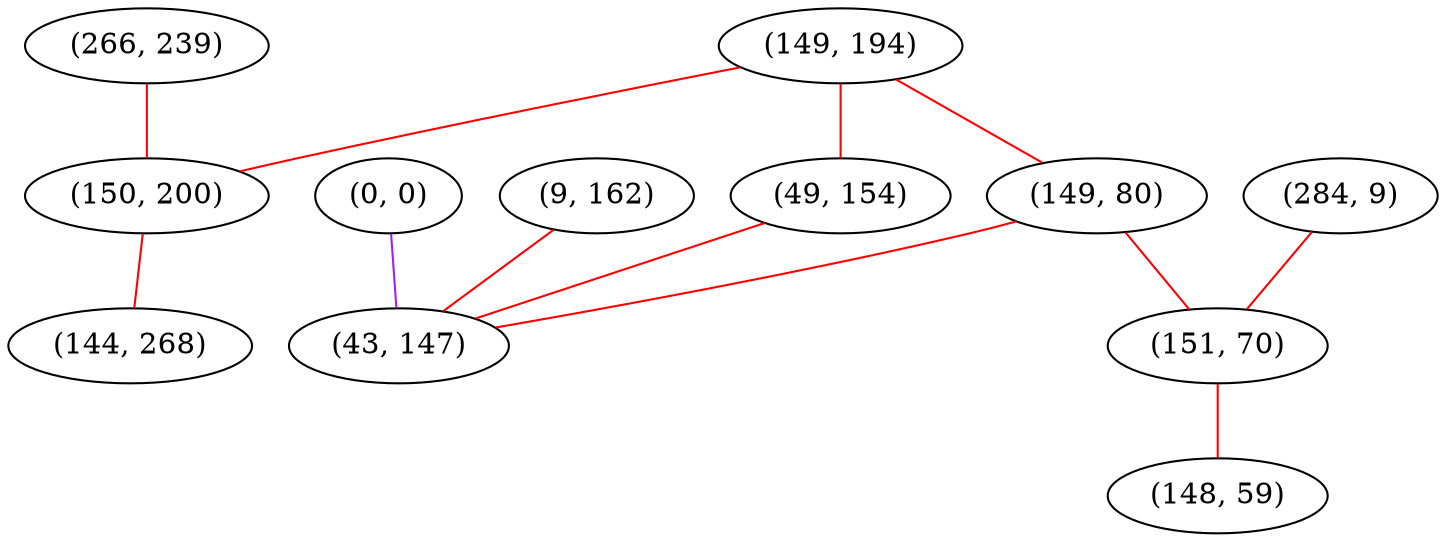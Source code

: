 graph "" {
"(0, 0)";
"(9, 162)";
"(284, 9)";
"(149, 194)";
"(266, 239)";
"(150, 200)";
"(149, 80)";
"(49, 154)";
"(151, 70)";
"(43, 147)";
"(148, 59)";
"(144, 268)";
"(0, 0)" -- "(43, 147)"  [color=purple, key=0, weight=4];
"(9, 162)" -- "(43, 147)"  [color=red, key=0, weight=1];
"(284, 9)" -- "(151, 70)"  [color=red, key=0, weight=1];
"(149, 194)" -- "(49, 154)"  [color=red, key=0, weight=1];
"(149, 194)" -- "(150, 200)"  [color=red, key=0, weight=1];
"(149, 194)" -- "(149, 80)"  [color=red, key=0, weight=1];
"(266, 239)" -- "(150, 200)"  [color=red, key=0, weight=1];
"(150, 200)" -- "(144, 268)"  [color=red, key=0, weight=1];
"(149, 80)" -- "(151, 70)"  [color=red, key=0, weight=1];
"(149, 80)" -- "(43, 147)"  [color=red, key=0, weight=1];
"(49, 154)" -- "(43, 147)"  [color=red, key=0, weight=1];
"(151, 70)" -- "(148, 59)"  [color=red, key=0, weight=1];
}
